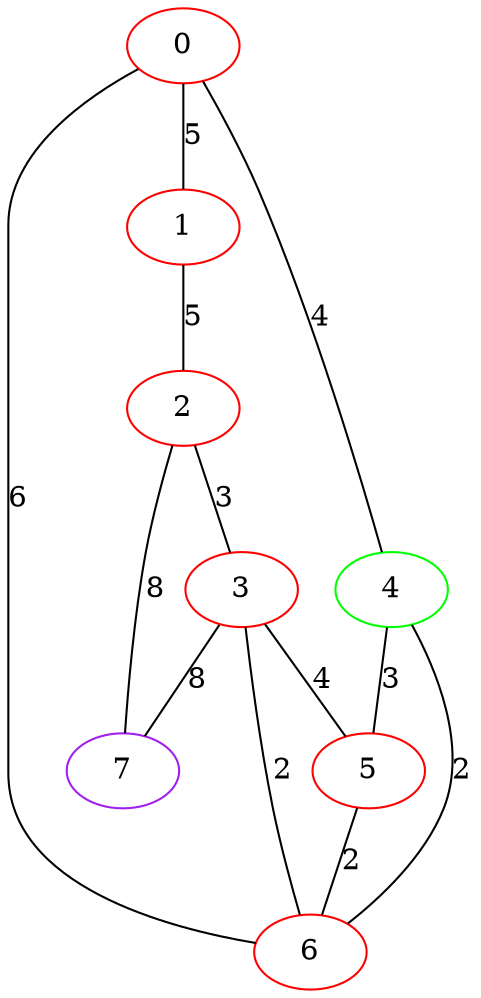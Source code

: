 graph "" {
0 [color=red, weight=1];
1 [color=red, weight=1];
2 [color=red, weight=1];
3 [color=red, weight=1];
4 [color=green, weight=2];
5 [color=red, weight=1];
6 [color=red, weight=1];
7 [color=purple, weight=4];
0 -- 1  [key=0, label=5];
0 -- 4  [key=0, label=4];
0 -- 6  [key=0, label=6];
1 -- 2  [key=0, label=5];
2 -- 3  [key=0, label=3];
2 -- 7  [key=0, label=8];
3 -- 5  [key=0, label=4];
3 -- 6  [key=0, label=2];
3 -- 7  [key=0, label=8];
4 -- 5  [key=0, label=3];
4 -- 6  [key=0, label=2];
5 -- 6  [key=0, label=2];
}
